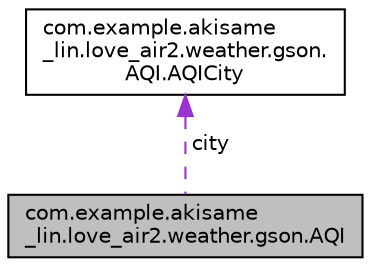 digraph "com.example.akisame_lin.love_air2.weather.gson.AQI"
{
 // LATEX_PDF_SIZE
  edge [fontname="Helvetica",fontsize="10",labelfontname="Helvetica",labelfontsize="10"];
  node [fontname="Helvetica",fontsize="10",shape=record];
  Node1 [label="com.example.akisame\l_lin.love_air2.weather.gson.AQI",height=0.2,width=0.4,color="black", fillcolor="grey75", style="filled", fontcolor="black",tooltip=" "];
  Node2 -> Node1 [dir="back",color="darkorchid3",fontsize="10",style="dashed",label=" city" ,fontname="Helvetica"];
  Node2 [label="com.example.akisame\l_lin.love_air2.weather.gson.\lAQI.AQICity",height=0.2,width=0.4,color="black", fillcolor="white", style="filled",URL="$classcom_1_1example_1_1akisame__lin_1_1love__air2_1_1weather_1_1gson_1_1_a_q_i_1_1_a_q_i_city.html",tooltip=" "];
}
